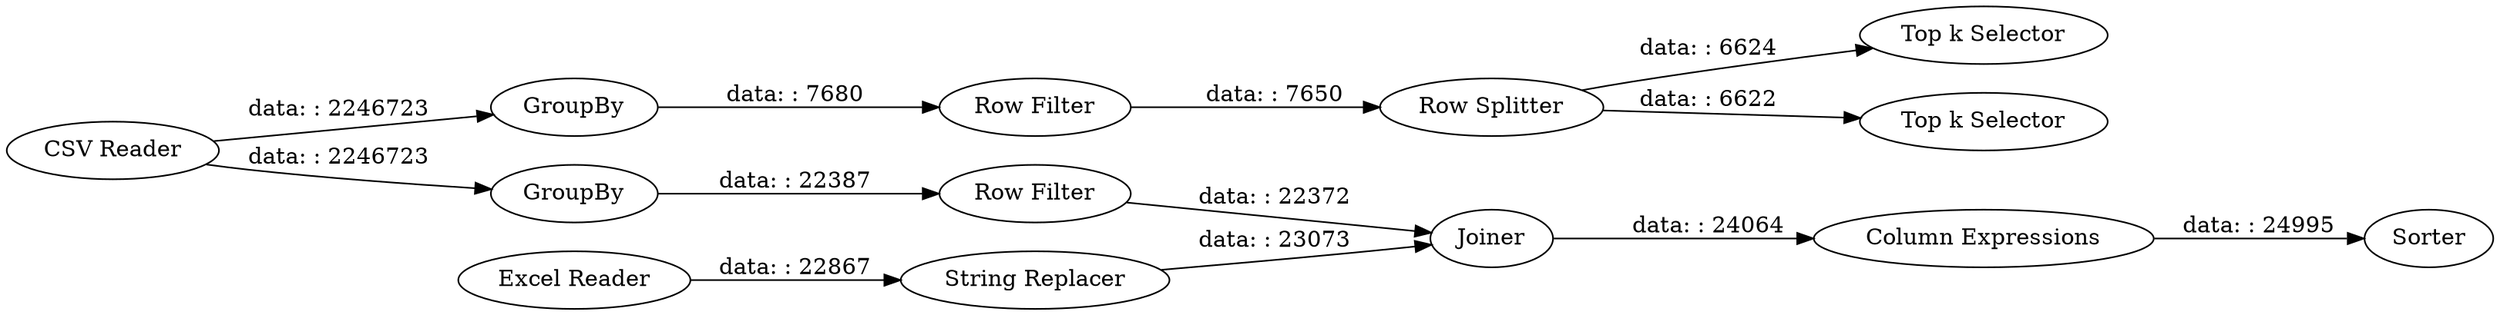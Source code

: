 digraph {
	"-529759635648651786_25" [label=Sorter]
	"-529759635648651786_27" [label="Row Filter"]
	"-529759635648651786_17" [label=GroupBy]
	"-529759635648651786_15" [label="CSV Reader"]
	"-529759635648651786_22" [label=Joiner]
	"-529759635648651786_28" [label="Row Filter"]
	"-529759635648651786_23" [label="String Replacer"]
	"-529759635648651786_24" [label=GroupBy]
	"-529759635648651786_19" [label="Row Splitter"]
	"-529759635648651786_30" [label="Top k Selector"]
	"-529759635648651786_16" [label="Excel Reader"]
	"-529759635648651786_29" [label="Top k Selector"]
	"-529759635648651786_26" [label="Column Expressions"]
	"-529759635648651786_16" -> "-529759635648651786_23" [label="data: : 22867"]
	"-529759635648651786_15" -> "-529759635648651786_17" [label="data: : 2246723"]
	"-529759635648651786_19" -> "-529759635648651786_30" [label="data: : 6624"]
	"-529759635648651786_17" -> "-529759635648651786_27" [label="data: : 7680"]
	"-529759635648651786_15" -> "-529759635648651786_24" [label="data: : 2246723"]
	"-529759635648651786_28" -> "-529759635648651786_22" [label="data: : 22372"]
	"-529759635648651786_19" -> "-529759635648651786_29" [label="data: : 6622"]
	"-529759635648651786_24" -> "-529759635648651786_28" [label="data: : 22387"]
	"-529759635648651786_22" -> "-529759635648651786_26" [label="data: : 24064"]
	"-529759635648651786_27" -> "-529759635648651786_19" [label="data: : 7650"]
	"-529759635648651786_26" -> "-529759635648651786_25" [label="data: : 24995"]
	"-529759635648651786_23" -> "-529759635648651786_22" [label="data: : 23073"]
	rankdir=LR
}
